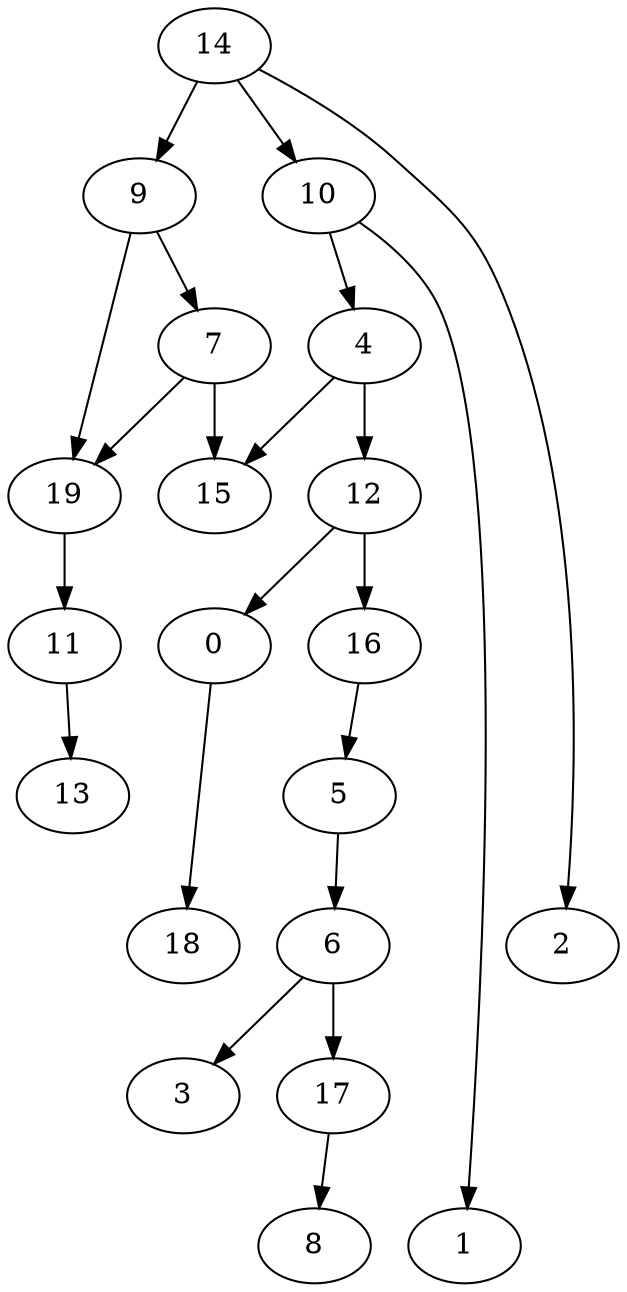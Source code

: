 digraph G {
    0;
    18;
    4;
    12;
    15;
    16;
    5;
    6;
    3;
    17;
    8;
    7;
    19;
    11;
    13;
    9;
    10;
    1;
    14;
    2;
    0 -> 18 [weight=0];
    4 -> 12 [weight=0];
    4 -> 15 [weight=0];
    12 -> 0 [weight=0];
    12 -> 16 [weight=0];
    16 -> 5 [weight=0];
    5 -> 6 [weight=0];
    6 -> 3 [weight=0];
    6 -> 17 [weight=0];
    17 -> 8 [weight=0];
    7 -> 15 [weight=1];
    7 -> 19 [weight=0];
    19 -> 11 [weight=0];
    11 -> 13 [weight=0];
    9 -> 7 [weight=0];
    9 -> 19 [weight=0];
    10 -> 4 [weight=0];
    10 -> 1 [weight=0];
    14 -> 9 [weight=0];
    14 -> 10 [weight=0];
    14 -> 2 [weight=0];
}
